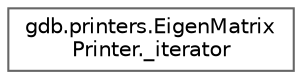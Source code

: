 digraph "类继承关系图"
{
 // LATEX_PDF_SIZE
  bgcolor="transparent";
  edge [fontname=Helvetica,fontsize=10,labelfontname=Helvetica,labelfontsize=10];
  node [fontname=Helvetica,fontsize=10,shape=box,height=0.2,width=0.4];
  rankdir="LR";
  Node0 [id="Node000000",label="gdb.printers.EigenMatrix\lPrinter._iterator",height=0.2,width=0.4,color="grey40", fillcolor="white", style="filled",URL="$classgdb_1_1printers_1_1_eigen_matrix_printer_1_1__iterator.html",tooltip=" "];
}
